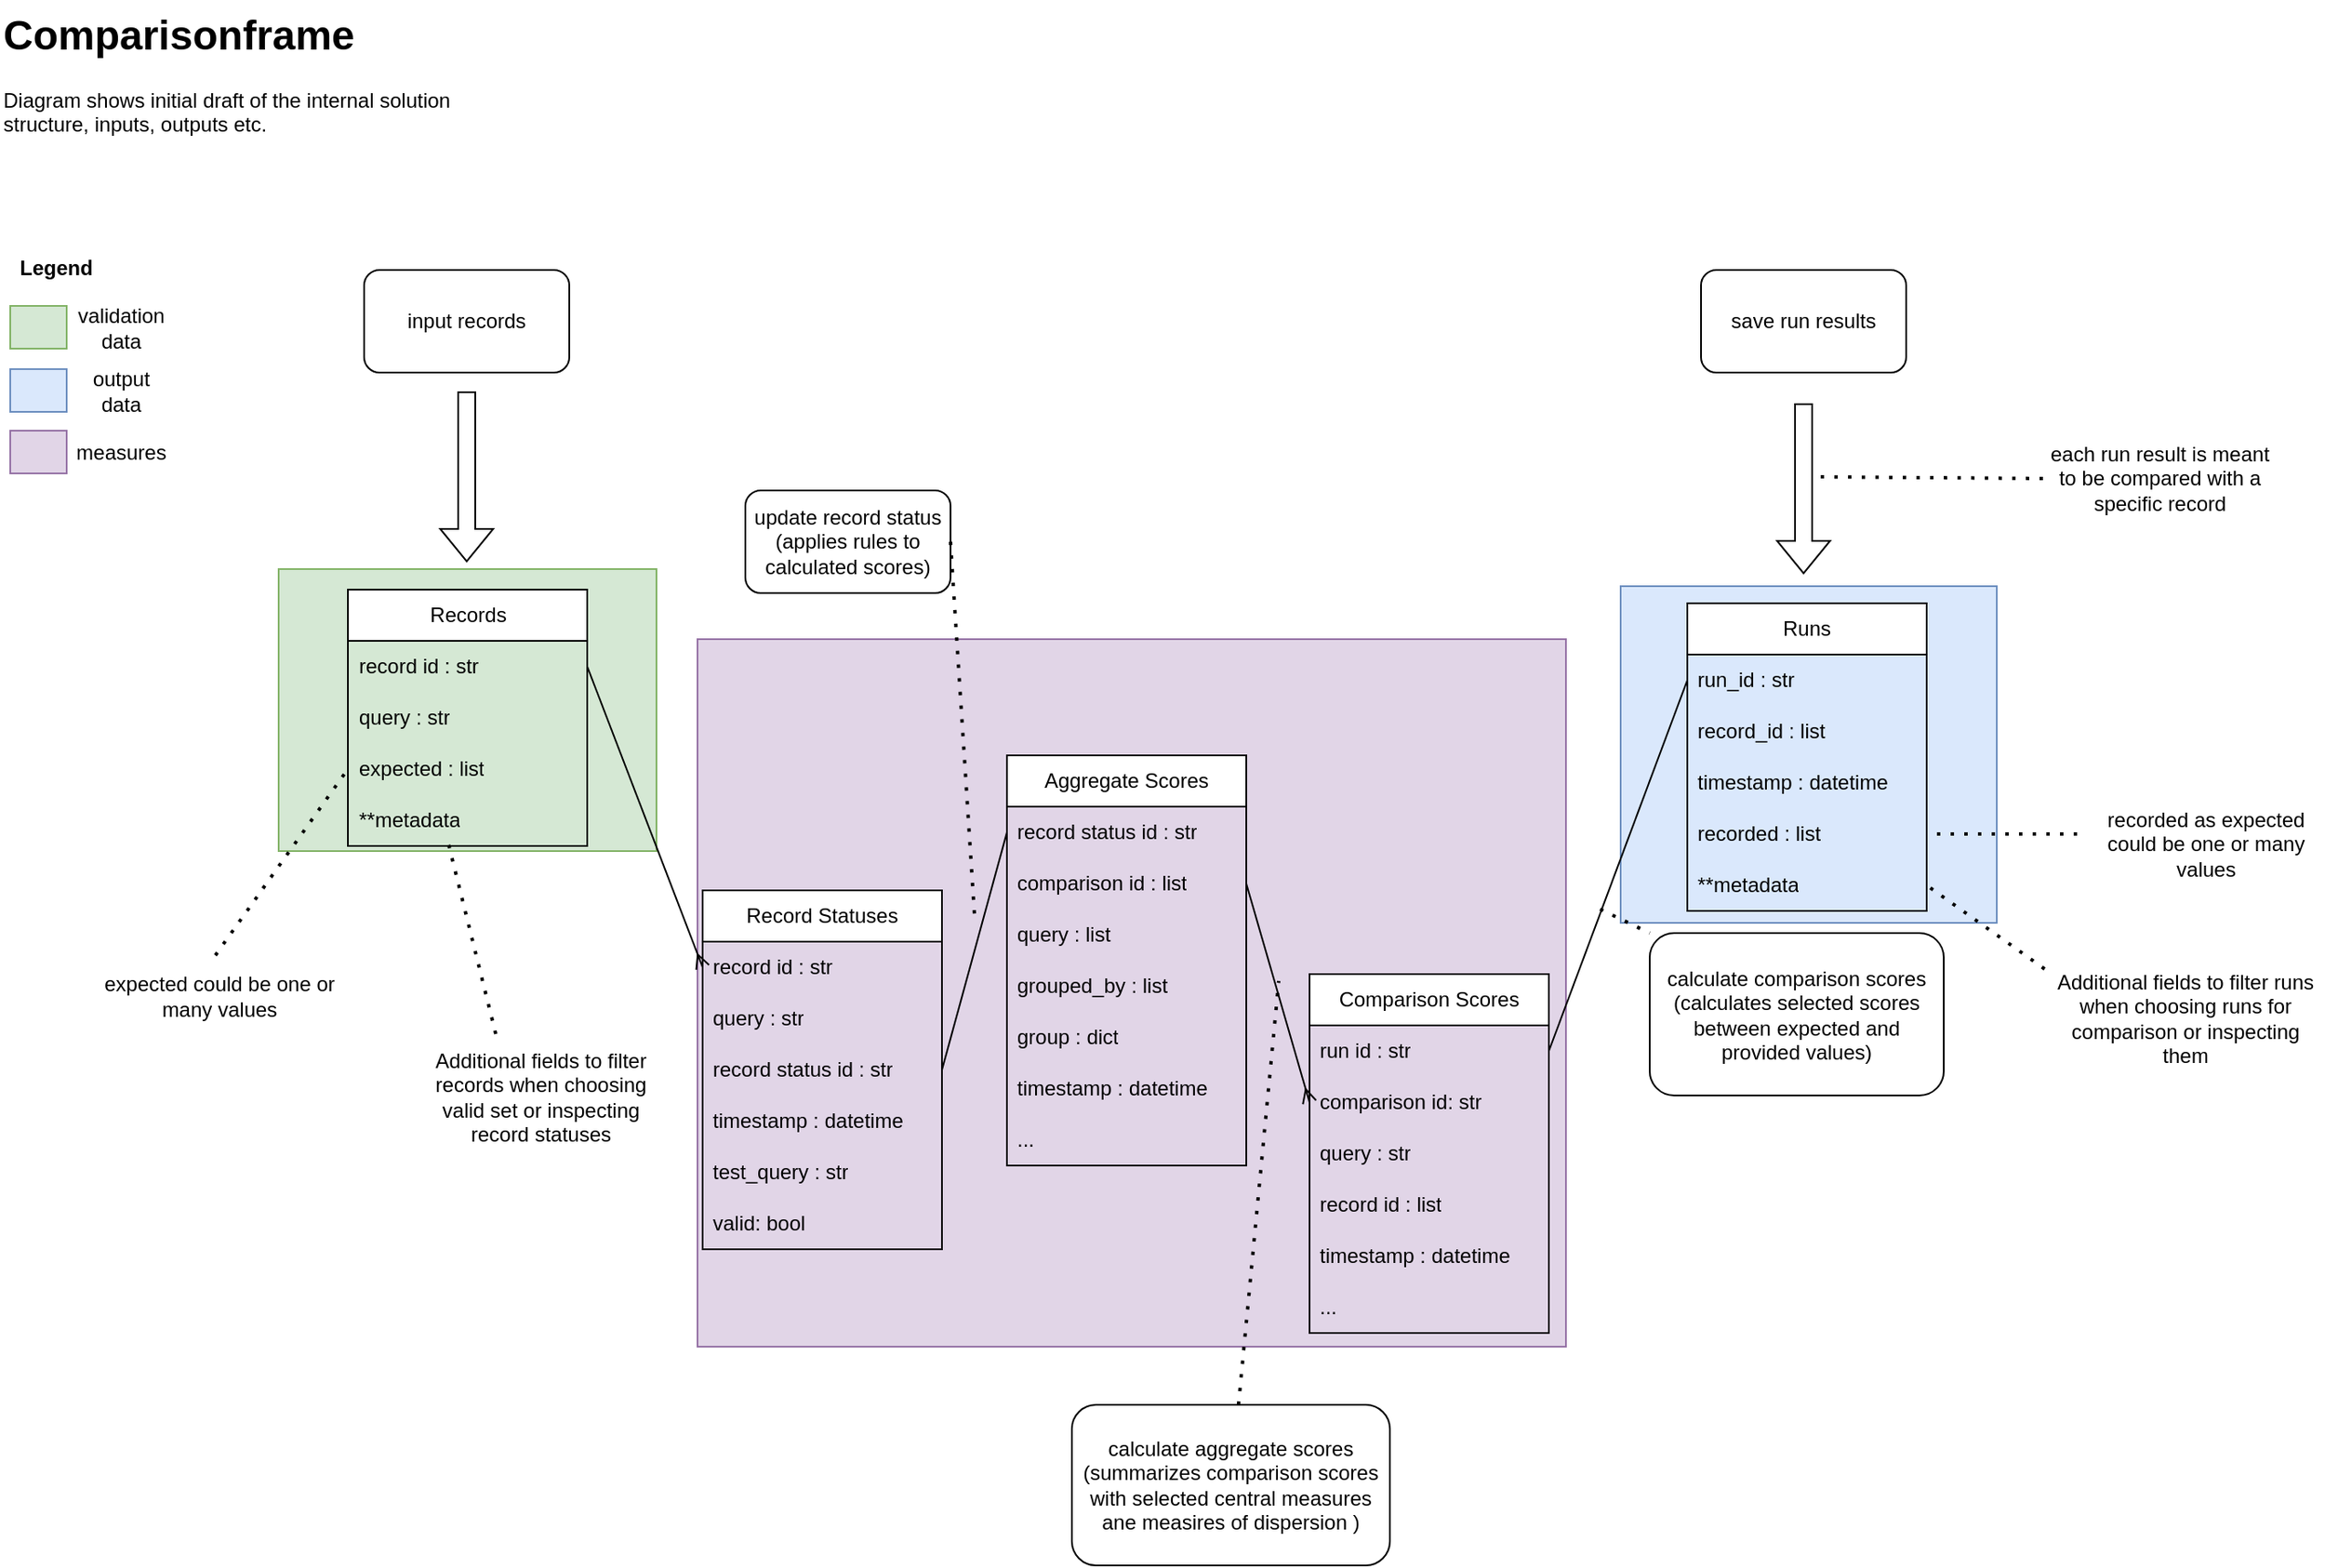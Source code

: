 <mxfile version="24.7.8">
  <diagram name="flow" id="tNR1n5y9OZlqjCuNG1ge">
    <mxGraphModel dx="2635" dy="1270" grid="0" gridSize="10" guides="1" tooltips="1" connect="1" arrows="1" fold="1" page="0" pageScale="1" pageWidth="850" pageHeight="1100" math="0" shadow="0">
      <root>
        <mxCell id="0" />
        <mxCell id="1" parent="0" />
        <mxCell id="OIBrcTe9-NFZS3mEBpfI-48" value="" style="rounded=0;whiteSpace=wrap;html=1;fillColor=#e1d5e7;strokeColor=#9673a6;" parent="1" vertex="1">
          <mxGeometry x="-598" y="30" width="508" height="414" as="geometry" />
        </mxCell>
        <mxCell id="OIBrcTe9-NFZS3mEBpfI-47" value="" style="rounded=0;whiteSpace=wrap;html=1;fillColor=#dae8fc;strokeColor=#6c8ebf;" parent="1" vertex="1">
          <mxGeometry x="-58" y="-1" width="220" height="197" as="geometry" />
        </mxCell>
        <mxCell id="OIBrcTe9-NFZS3mEBpfI-45" value="" style="rounded=0;whiteSpace=wrap;html=1;fillColor=#d5e8d4;strokeColor=#82b366;" parent="1" vertex="1">
          <mxGeometry x="-843" y="-11" width="221" height="165" as="geometry" />
        </mxCell>
        <mxCell id="OIBrcTe9-NFZS3mEBpfI-1" value="Records" style="swimlane;fontStyle=0;childLayout=stackLayout;horizontal=1;startSize=30;horizontalStack=0;resizeParent=1;resizeParentMax=0;resizeLast=0;collapsible=1;marginBottom=0;whiteSpace=wrap;html=1;" parent="1" vertex="1">
          <mxGeometry x="-802.5" y="1" width="140" height="150" as="geometry" />
        </mxCell>
        <mxCell id="OIBrcTe9-NFZS3mEBpfI-23" value="record id : str" style="text;strokeColor=none;fillColor=none;align=left;verticalAlign=middle;spacingLeft=4;spacingRight=4;overflow=hidden;points=[[0,0.5],[1,0.5]];portConstraint=eastwest;rotatable=0;whiteSpace=wrap;html=1;" parent="OIBrcTe9-NFZS3mEBpfI-1" vertex="1">
          <mxGeometry y="30" width="140" height="30" as="geometry" />
        </mxCell>
        <mxCell id="OIBrcTe9-NFZS3mEBpfI-2" value="query : str" style="text;strokeColor=none;fillColor=none;align=left;verticalAlign=middle;spacingLeft=4;spacingRight=4;overflow=hidden;points=[[0,0.5],[1,0.5]];portConstraint=eastwest;rotatable=0;whiteSpace=wrap;html=1;" parent="OIBrcTe9-NFZS3mEBpfI-1" vertex="1">
          <mxGeometry y="60" width="140" height="30" as="geometry" />
        </mxCell>
        <mxCell id="OIBrcTe9-NFZS3mEBpfI-3" value="expected : list" style="text;strokeColor=none;fillColor=none;align=left;verticalAlign=middle;spacingLeft=4;spacingRight=4;overflow=hidden;points=[[0,0.5],[1,0.5]];portConstraint=eastwest;rotatable=0;whiteSpace=wrap;html=1;" parent="OIBrcTe9-NFZS3mEBpfI-1" vertex="1">
          <mxGeometry y="90" width="140" height="30" as="geometry" />
        </mxCell>
        <mxCell id="MBPVJEblR_ISTUpEFrV3-1" value="**metadata" style="text;strokeColor=none;fillColor=none;align=left;verticalAlign=middle;spacingLeft=4;spacingRight=4;overflow=hidden;points=[[0,0.5],[1,0.5]];portConstraint=eastwest;rotatable=0;whiteSpace=wrap;html=1;" parent="OIBrcTe9-NFZS3mEBpfI-1" vertex="1">
          <mxGeometry y="120" width="140" height="30" as="geometry" />
        </mxCell>
        <mxCell id="OIBrcTe9-NFZS3mEBpfI-6" value="Aggregate Scores" style="swimlane;fontStyle=0;childLayout=stackLayout;horizontal=1;startSize=30;horizontalStack=0;resizeParent=1;resizeParentMax=0;resizeLast=0;collapsible=1;marginBottom=0;whiteSpace=wrap;html=1;" parent="1" vertex="1">
          <mxGeometry x="-417" y="98" width="140" height="240" as="geometry" />
        </mxCell>
        <mxCell id="OIBrcTe9-NFZS3mEBpfI-22" value="record status id : str" style="text;strokeColor=none;fillColor=none;align=left;verticalAlign=middle;spacingLeft=4;spacingRight=4;overflow=hidden;points=[[0,0.5],[1,0.5]];portConstraint=eastwest;rotatable=0;whiteSpace=wrap;html=1;" parent="OIBrcTe9-NFZS3mEBpfI-6" vertex="1">
          <mxGeometry y="30" width="140" height="30" as="geometry" />
        </mxCell>
        <mxCell id="OIBrcTe9-NFZS3mEBpfI-24" value="comparison id : list" style="text;strokeColor=none;fillColor=none;align=left;verticalAlign=middle;spacingLeft=4;spacingRight=4;overflow=hidden;points=[[0,0.5],[1,0.5]];portConstraint=eastwest;rotatable=0;whiteSpace=wrap;html=1;" parent="OIBrcTe9-NFZS3mEBpfI-6" vertex="1">
          <mxGeometry y="60" width="140" height="30" as="geometry" />
        </mxCell>
        <mxCell id="6qY4SYZFPnKBpqAhIZyZ-3" value="query : list" style="text;strokeColor=none;fillColor=none;align=left;verticalAlign=middle;spacingLeft=4;spacingRight=4;overflow=hidden;points=[[0,0.5],[1,0.5]];portConstraint=eastwest;rotatable=0;whiteSpace=wrap;html=1;" parent="OIBrcTe9-NFZS3mEBpfI-6" vertex="1">
          <mxGeometry y="90" width="140" height="30" as="geometry" />
        </mxCell>
        <mxCell id="pEL4-pRV3X_-KgKIXM3m-1" value="grouped_by : list" style="text;strokeColor=none;fillColor=none;align=left;verticalAlign=middle;spacingLeft=4;spacingRight=4;overflow=hidden;points=[[0,0.5],[1,0.5]];portConstraint=eastwest;rotatable=0;whiteSpace=wrap;html=1;" vertex="1" parent="OIBrcTe9-NFZS3mEBpfI-6">
          <mxGeometry y="120" width="140" height="30" as="geometry" />
        </mxCell>
        <mxCell id="pEL4-pRV3X_-KgKIXM3m-2" value="group : dict" style="text;strokeColor=none;fillColor=none;align=left;verticalAlign=middle;spacingLeft=4;spacingRight=4;overflow=hidden;points=[[0,0.5],[1,0.5]];portConstraint=eastwest;rotatable=0;whiteSpace=wrap;html=1;" vertex="1" parent="OIBrcTe9-NFZS3mEBpfI-6">
          <mxGeometry y="150" width="140" height="30" as="geometry" />
        </mxCell>
        <mxCell id="6qY4SYZFPnKBpqAhIZyZ-1" value="timestamp : datetime" style="text;strokeColor=none;fillColor=none;align=left;verticalAlign=middle;spacingLeft=4;spacingRight=4;overflow=hidden;points=[[0,0.5],[1,0.5]];portConstraint=eastwest;rotatable=0;whiteSpace=wrap;html=1;" parent="OIBrcTe9-NFZS3mEBpfI-6" vertex="1">
          <mxGeometry y="180" width="140" height="30" as="geometry" />
        </mxCell>
        <mxCell id="OIBrcTe9-NFZS3mEBpfI-9" value="..." style="text;strokeColor=none;fillColor=none;align=left;verticalAlign=middle;spacingLeft=4;spacingRight=4;overflow=hidden;points=[[0,0.5],[1,0.5]];portConstraint=eastwest;rotatable=0;whiteSpace=wrap;html=1;" parent="OIBrcTe9-NFZS3mEBpfI-6" vertex="1">
          <mxGeometry y="210" width="140" height="30" as="geometry" />
        </mxCell>
        <mxCell id="OIBrcTe9-NFZS3mEBpfI-10" value="Runs" style="swimlane;fontStyle=0;childLayout=stackLayout;horizontal=1;startSize=30;horizontalStack=0;resizeParent=1;resizeParentMax=0;resizeLast=0;collapsible=1;marginBottom=0;whiteSpace=wrap;html=1;" parent="1" vertex="1">
          <mxGeometry x="-19" y="9" width="140" height="180" as="geometry" />
        </mxCell>
        <mxCell id="OIBrcTe9-NFZS3mEBpfI-11" value="run_id : str" style="text;strokeColor=none;fillColor=none;align=left;verticalAlign=middle;spacingLeft=4;spacingRight=4;overflow=hidden;points=[[0,0.5],[1,0.5]];portConstraint=eastwest;rotatable=0;whiteSpace=wrap;html=1;" parent="OIBrcTe9-NFZS3mEBpfI-10" vertex="1">
          <mxGeometry y="30" width="140" height="30" as="geometry" />
        </mxCell>
        <mxCell id="OIBrcTe9-NFZS3mEBpfI-12" value="record_id : list" style="text;strokeColor=none;fillColor=none;align=left;verticalAlign=middle;spacingLeft=4;spacingRight=4;overflow=hidden;points=[[0,0.5],[1,0.5]];portConstraint=eastwest;rotatable=0;whiteSpace=wrap;html=1;" parent="OIBrcTe9-NFZS3mEBpfI-10" vertex="1">
          <mxGeometry y="60" width="140" height="30" as="geometry" />
        </mxCell>
        <mxCell id="OIBrcTe9-NFZS3mEBpfI-13" value="timestamp : datetime" style="text;strokeColor=none;fillColor=none;align=left;verticalAlign=middle;spacingLeft=4;spacingRight=4;overflow=hidden;points=[[0,0.5],[1,0.5]];portConstraint=eastwest;rotatable=0;whiteSpace=wrap;html=1;" parent="OIBrcTe9-NFZS3mEBpfI-10" vertex="1">
          <mxGeometry y="90" width="140" height="30" as="geometry" />
        </mxCell>
        <mxCell id="OIBrcTe9-NFZS3mEBpfI-25" value="recorded : list" style="text;strokeColor=none;fillColor=none;align=left;verticalAlign=middle;spacingLeft=4;spacingRight=4;overflow=hidden;points=[[0,0.5],[1,0.5]];portConstraint=eastwest;rotatable=0;whiteSpace=wrap;html=1;" parent="OIBrcTe9-NFZS3mEBpfI-10" vertex="1">
          <mxGeometry y="120" width="140" height="30" as="geometry" />
        </mxCell>
        <mxCell id="MBPVJEblR_ISTUpEFrV3-2" value="**metadata" style="text;strokeColor=none;fillColor=none;align=left;verticalAlign=middle;spacingLeft=4;spacingRight=4;overflow=hidden;points=[[0,0.5],[1,0.5]];portConstraint=eastwest;rotatable=0;whiteSpace=wrap;html=1;" parent="OIBrcTe9-NFZS3mEBpfI-10" vertex="1">
          <mxGeometry y="150" width="140" height="30" as="geometry" />
        </mxCell>
        <mxCell id="OIBrcTe9-NFZS3mEBpfI-14" value="Comparison Scores" style="swimlane;fontStyle=0;childLayout=stackLayout;horizontal=1;startSize=30;horizontalStack=0;resizeParent=1;resizeParentMax=0;resizeLast=0;collapsible=1;marginBottom=0;whiteSpace=wrap;html=1;" parent="1" vertex="1">
          <mxGeometry x="-240" y="226" width="140" height="210" as="geometry" />
        </mxCell>
        <mxCell id="OIBrcTe9-NFZS3mEBpfI-15" value="run id : str" style="text;strokeColor=none;fillColor=none;align=left;verticalAlign=middle;spacingLeft=4;spacingRight=4;overflow=hidden;points=[[0,0.5],[1,0.5]];portConstraint=eastwest;rotatable=0;whiteSpace=wrap;html=1;" parent="OIBrcTe9-NFZS3mEBpfI-14" vertex="1">
          <mxGeometry y="30" width="140" height="30" as="geometry" />
        </mxCell>
        <mxCell id="OIBrcTe9-NFZS3mEBpfI-40" value="comparison id: str" style="text;strokeColor=none;fillColor=none;align=left;verticalAlign=middle;spacingLeft=4;spacingRight=4;overflow=hidden;points=[[0,0.5],[1,0.5]];portConstraint=eastwest;rotatable=0;whiteSpace=wrap;html=1;" parent="OIBrcTe9-NFZS3mEBpfI-14" vertex="1">
          <mxGeometry y="60" width="140" height="30" as="geometry" />
        </mxCell>
        <mxCell id="6qY4SYZFPnKBpqAhIZyZ-2" value="query : str" style="text;strokeColor=none;fillColor=none;align=left;verticalAlign=middle;spacingLeft=4;spacingRight=4;overflow=hidden;points=[[0,0.5],[1,0.5]];portConstraint=eastwest;rotatable=0;whiteSpace=wrap;html=1;" parent="OIBrcTe9-NFZS3mEBpfI-14" vertex="1">
          <mxGeometry y="90" width="140" height="30" as="geometry" />
        </mxCell>
        <mxCell id="OIBrcTe9-NFZS3mEBpfI-16" value="record id : list" style="text;strokeColor=none;fillColor=none;align=left;verticalAlign=middle;spacingLeft=4;spacingRight=4;overflow=hidden;points=[[0,0.5],[1,0.5]];portConstraint=eastwest;rotatable=0;whiteSpace=wrap;html=1;" parent="OIBrcTe9-NFZS3mEBpfI-14" vertex="1">
          <mxGeometry y="120" width="140" height="30" as="geometry" />
        </mxCell>
        <mxCell id="OIBrcTe9-NFZS3mEBpfI-44" value="timestamp : datetime" style="text;strokeColor=none;fillColor=none;align=left;verticalAlign=middle;spacingLeft=4;spacingRight=4;overflow=hidden;points=[[0,0.5],[1,0.5]];portConstraint=eastwest;rotatable=0;whiteSpace=wrap;html=1;" parent="OIBrcTe9-NFZS3mEBpfI-14" vertex="1">
          <mxGeometry y="150" width="140" height="30" as="geometry" />
        </mxCell>
        <mxCell id="OIBrcTe9-NFZS3mEBpfI-17" value="..." style="text;strokeColor=none;fillColor=none;align=left;verticalAlign=middle;spacingLeft=4;spacingRight=4;overflow=hidden;points=[[0,0.5],[1,0.5]];portConstraint=eastwest;rotatable=0;whiteSpace=wrap;html=1;" parent="OIBrcTe9-NFZS3mEBpfI-14" vertex="1">
          <mxGeometry y="180" width="140" height="30" as="geometry" />
        </mxCell>
        <mxCell id="OIBrcTe9-NFZS3mEBpfI-18" value="Record Statuses" style="swimlane;fontStyle=0;childLayout=stackLayout;horizontal=1;startSize=30;horizontalStack=0;resizeParent=1;resizeParentMax=0;resizeLast=0;collapsible=1;marginBottom=0;whiteSpace=wrap;html=1;" parent="1" vertex="1">
          <mxGeometry x="-595" y="177" width="140" height="210" as="geometry" />
        </mxCell>
        <mxCell id="OIBrcTe9-NFZS3mEBpfI-19" value="record id : str" style="text;strokeColor=none;fillColor=none;align=left;verticalAlign=middle;spacingLeft=4;spacingRight=4;overflow=hidden;points=[[0,0.5],[1,0.5]];portConstraint=eastwest;rotatable=0;whiteSpace=wrap;html=1;" parent="OIBrcTe9-NFZS3mEBpfI-18" vertex="1">
          <mxGeometry y="30" width="140" height="30" as="geometry" />
        </mxCell>
        <mxCell id="6qY4SYZFPnKBpqAhIZyZ-4" value="query : str" style="text;strokeColor=none;fillColor=none;align=left;verticalAlign=middle;spacingLeft=4;spacingRight=4;overflow=hidden;points=[[0,0.5],[1,0.5]];portConstraint=eastwest;rotatable=0;whiteSpace=wrap;html=1;" parent="OIBrcTe9-NFZS3mEBpfI-18" vertex="1">
          <mxGeometry y="60" width="140" height="30" as="geometry" />
        </mxCell>
        <mxCell id="OIBrcTe9-NFZS3mEBpfI-27" value="record status id : str" style="text;strokeColor=none;fillColor=none;align=left;verticalAlign=middle;spacingLeft=4;spacingRight=4;overflow=hidden;points=[[0,0.5],[1,0.5]];portConstraint=eastwest;rotatable=0;whiteSpace=wrap;html=1;" parent="OIBrcTe9-NFZS3mEBpfI-18" vertex="1">
          <mxGeometry y="90" width="140" height="30" as="geometry" />
        </mxCell>
        <mxCell id="OIBrcTe9-NFZS3mEBpfI-8" value="timestamp : datetime" style="text;strokeColor=none;fillColor=none;align=left;verticalAlign=middle;spacingLeft=4;spacingRight=4;overflow=hidden;points=[[0,0.5],[1,0.5]];portConstraint=eastwest;rotatable=0;whiteSpace=wrap;html=1;" parent="OIBrcTe9-NFZS3mEBpfI-18" vertex="1">
          <mxGeometry y="120" width="140" height="30" as="geometry" />
        </mxCell>
        <mxCell id="IVS7cyUzNcDhLiidnvwe-1" value="test_query : str" style="text;strokeColor=none;fillColor=none;align=left;verticalAlign=middle;spacingLeft=4;spacingRight=4;overflow=hidden;points=[[0,0.5],[1,0.5]];portConstraint=eastwest;rotatable=0;whiteSpace=wrap;html=1;" parent="OIBrcTe9-NFZS3mEBpfI-18" vertex="1">
          <mxGeometry y="150" width="140" height="30" as="geometry" />
        </mxCell>
        <mxCell id="OIBrcTe9-NFZS3mEBpfI-21" value="valid: bool" style="text;strokeColor=none;fillColor=none;align=left;verticalAlign=middle;spacingLeft=4;spacingRight=4;overflow=hidden;points=[[0,0.5],[1,0.5]];portConstraint=eastwest;rotatable=0;whiteSpace=wrap;html=1;" parent="OIBrcTe9-NFZS3mEBpfI-18" vertex="1">
          <mxGeometry y="180" width="140" height="30" as="geometry" />
        </mxCell>
        <mxCell id="OIBrcTe9-NFZS3mEBpfI-26" value="" style="endArrow=ERmany;html=1;rounded=0;exitX=1;exitY=0.5;exitDx=0;exitDy=0;entryX=0;entryY=0.5;entryDx=0;entryDy=0;endFill=0;" parent="1" source="OIBrcTe9-NFZS3mEBpfI-23" target="OIBrcTe9-NFZS3mEBpfI-19" edge="1">
          <mxGeometry width="50" height="50" relative="1" as="geometry">
            <mxPoint x="-664" y="391" as="sourcePoint" />
            <mxPoint x="-614" y="341" as="targetPoint" />
          </mxGeometry>
        </mxCell>
        <mxCell id="OIBrcTe9-NFZS3mEBpfI-28" value="" style="endArrow=none;html=1;rounded=0;exitX=1;exitY=0.5;exitDx=0;exitDy=0;endFill=0;entryX=0;entryY=0.5;entryDx=0;entryDy=0;" parent="1" source="OIBrcTe9-NFZS3mEBpfI-27" target="OIBrcTe9-NFZS3mEBpfI-22" edge="1">
          <mxGeometry width="50" height="50" relative="1" as="geometry">
            <mxPoint x="-227" y="221" as="sourcePoint" />
            <mxPoint x="-616" y="292" as="targetPoint" />
          </mxGeometry>
        </mxCell>
        <mxCell id="OIBrcTe9-NFZS3mEBpfI-29" value="" style="endArrow=ERmany;html=1;rounded=0;exitX=1;exitY=0.5;exitDx=0;exitDy=0;endFill=0;entryX=0;entryY=0.5;entryDx=0;entryDy=0;" parent="1" source="OIBrcTe9-NFZS3mEBpfI-24" target="OIBrcTe9-NFZS3mEBpfI-40" edge="1">
          <mxGeometry width="50" height="50" relative="1" as="geometry">
            <mxPoint x="-502" y="465" as="sourcePoint" />
            <mxPoint x="21" y="350" as="targetPoint" />
          </mxGeometry>
        </mxCell>
        <mxCell id="OIBrcTe9-NFZS3mEBpfI-30" value="input records" style="rounded=1;whiteSpace=wrap;html=1;" parent="1" vertex="1">
          <mxGeometry x="-793" y="-186" width="120" height="60" as="geometry" />
        </mxCell>
        <mxCell id="OIBrcTe9-NFZS3mEBpfI-31" value="" style="shape=flexArrow;endArrow=classic;html=1;rounded=0;" parent="1" edge="1">
          <mxGeometry width="50" height="50" relative="1" as="geometry">
            <mxPoint x="-733" y="-115" as="sourcePoint" />
            <mxPoint x="-733" y="-15" as="targetPoint" />
          </mxGeometry>
        </mxCell>
        <mxCell id="OIBrcTe9-NFZS3mEBpfI-32" value="save run results" style="rounded=1;whiteSpace=wrap;html=1;" parent="1" vertex="1">
          <mxGeometry x="-11" y="-186" width="120" height="60" as="geometry" />
        </mxCell>
        <mxCell id="OIBrcTe9-NFZS3mEBpfI-34" value="" style="endArrow=none;dashed=1;html=1;dashPattern=1 3;strokeWidth=2;rounded=0;" parent="1" source="OIBrcTe9-NFZS3mEBpfI-35" edge="1">
          <mxGeometry width="50" height="50" relative="1" as="geometry">
            <mxPoint x="-913" y="201" as="sourcePoint" />
            <mxPoint x="-258" y="230" as="targetPoint" />
          </mxGeometry>
        </mxCell>
        <mxCell id="OIBrcTe9-NFZS3mEBpfI-35" value="calculate aggregate scores&lt;div&gt;(summarizes comparison scores with selected central measures ane measires of dispersion )&lt;/div&gt;" style="rounded=1;whiteSpace=wrap;html=1;" parent="1" vertex="1">
          <mxGeometry x="-379" y="478" width="186" height="94" as="geometry" />
        </mxCell>
        <mxCell id="OIBrcTe9-NFZS3mEBpfI-36" value="update record status&lt;div&gt;(applies rules to calculated scores)&lt;/div&gt;" style="rounded=1;whiteSpace=wrap;html=1;" parent="1" vertex="1">
          <mxGeometry x="-570" y="-57" width="120" height="60" as="geometry" />
        </mxCell>
        <mxCell id="OIBrcTe9-NFZS3mEBpfI-37" value="" style="endArrow=none;dashed=1;html=1;dashPattern=1 3;strokeWidth=2;rounded=0;exitX=1;exitY=0.5;exitDx=0;exitDy=0;" parent="1" source="OIBrcTe9-NFZS3mEBpfI-36" edge="1">
          <mxGeometry width="50" height="50" relative="1" as="geometry">
            <mxPoint x="-703" y="234.5" as="sourcePoint" />
            <mxPoint x="-436" y="191" as="targetPoint" />
          </mxGeometry>
        </mxCell>
        <mxCell id="OIBrcTe9-NFZS3mEBpfI-38" value="" style="endArrow=none;html=1;rounded=0;entryX=1;entryY=0.5;entryDx=0;entryDy=0;exitX=0;exitY=0.5;exitDx=0;exitDy=0;startArrow=none;startFill=0;" parent="1" source="OIBrcTe9-NFZS3mEBpfI-11" target="OIBrcTe9-NFZS3mEBpfI-15" edge="1">
          <mxGeometry width="50" height="50" relative="1" as="geometry">
            <mxPoint x="17" y="188" as="sourcePoint" />
            <mxPoint x="67" y="138" as="targetPoint" />
          </mxGeometry>
        </mxCell>
        <mxCell id="OIBrcTe9-NFZS3mEBpfI-39" value="&lt;h1 style=&quot;margin-top: 0px;&quot;&gt;Comparisonframe&lt;/h1&gt;&lt;p&gt;Diagram shows initial draft of the internal solution structure, inputs, outputs etc.&lt;/p&gt;" style="text;html=1;whiteSpace=wrap;overflow=hidden;rounded=0;" parent="1" vertex="1">
          <mxGeometry x="-1006" y="-344" width="307" height="136" as="geometry" />
        </mxCell>
        <mxCell id="OIBrcTe9-NFZS3mEBpfI-41" value="calculate comparison scores&lt;div&gt;(calculates selected scores between expected and provided values)&lt;/div&gt;" style="rounded=1;whiteSpace=wrap;html=1;" parent="1" vertex="1">
          <mxGeometry x="-41" y="202" width="172" height="95" as="geometry" />
        </mxCell>
        <mxCell id="OIBrcTe9-NFZS3mEBpfI-42" value="" style="endArrow=none;dashed=1;html=1;dashPattern=1 3;strokeWidth=2;rounded=0;entryX=0;entryY=0;entryDx=0;entryDy=0;" parent="1" target="OIBrcTe9-NFZS3mEBpfI-41" edge="1">
          <mxGeometry width="50" height="50" relative="1" as="geometry">
            <mxPoint x="-70" y="188" as="sourcePoint" />
            <mxPoint x="-214" y="-28" as="targetPoint" />
          </mxGeometry>
        </mxCell>
        <mxCell id="OIBrcTe9-NFZS3mEBpfI-43" value="" style="shape=flexArrow;endArrow=classic;html=1;rounded=0;" parent="1" edge="1">
          <mxGeometry width="50" height="50" relative="1" as="geometry">
            <mxPoint x="49" y="-108" as="sourcePoint" />
            <mxPoint x="49" y="-8" as="targetPoint" />
          </mxGeometry>
        </mxCell>
        <mxCell id="OIBrcTe9-NFZS3mEBpfI-49" value="" style="rounded=0;whiteSpace=wrap;html=1;fillColor=#d5e8d4;strokeColor=#82b366;" parent="1" vertex="1">
          <mxGeometry x="-1000" y="-165" width="33" height="25" as="geometry" />
        </mxCell>
        <mxCell id="OIBrcTe9-NFZS3mEBpfI-50" value="&lt;b&gt;Legend&lt;/b&gt;" style="text;html=1;align=center;verticalAlign=middle;whiteSpace=wrap;rounded=0;" parent="1" vertex="1">
          <mxGeometry x="-1003" y="-202" width="60" height="30" as="geometry" />
        </mxCell>
        <mxCell id="OIBrcTe9-NFZS3mEBpfI-51" value="validation data" style="text;html=1;align=center;verticalAlign=middle;whiteSpace=wrap;rounded=0;" parent="1" vertex="1">
          <mxGeometry x="-965" y="-167" width="60" height="30" as="geometry" />
        </mxCell>
        <mxCell id="OIBrcTe9-NFZS3mEBpfI-52" value="" style="rounded=0;whiteSpace=wrap;html=1;fillColor=#dae8fc;strokeColor=#6c8ebf;" parent="1" vertex="1">
          <mxGeometry x="-1000" y="-128" width="33" height="25" as="geometry" />
        </mxCell>
        <mxCell id="OIBrcTe9-NFZS3mEBpfI-53" value="output data" style="text;html=1;align=center;verticalAlign=middle;whiteSpace=wrap;rounded=0;" parent="1" vertex="1">
          <mxGeometry x="-965" y="-130" width="60" height="30" as="geometry" />
        </mxCell>
        <mxCell id="OIBrcTe9-NFZS3mEBpfI-54" value="" style="rounded=0;whiteSpace=wrap;html=1;fillColor=#e1d5e7;strokeColor=#9673a6;" parent="1" vertex="1">
          <mxGeometry x="-1000" y="-92" width="33" height="25" as="geometry" />
        </mxCell>
        <mxCell id="OIBrcTe9-NFZS3mEBpfI-55" value="measures" style="text;html=1;align=center;verticalAlign=middle;whiteSpace=wrap;rounded=0;" parent="1" vertex="1">
          <mxGeometry x="-965" y="-94" width="60" height="30" as="geometry" />
        </mxCell>
        <mxCell id="OIBrcTe9-NFZS3mEBpfI-60" value="" style="endArrow=none;dashed=1;html=1;dashPattern=1 3;strokeWidth=2;rounded=0;entryX=0;entryY=0.5;entryDx=0;entryDy=0;" parent="1" target="OIBrcTe9-NFZS3mEBpfI-3" edge="1">
          <mxGeometry width="50" height="50" relative="1" as="geometry">
            <mxPoint x="-880" y="215" as="sourcePoint" />
            <mxPoint x="-858" y="236.5" as="targetPoint" />
          </mxGeometry>
        </mxCell>
        <mxCell id="OIBrcTe9-NFZS3mEBpfI-62" value="expected could be one or many values" style="text;html=1;align=center;verticalAlign=middle;whiteSpace=wrap;rounded=0;" parent="1" vertex="1">
          <mxGeometry x="-946" y="218" width="137" height="42" as="geometry" />
        </mxCell>
        <mxCell id="OIBrcTe9-NFZS3mEBpfI-63" value="each run result is meant to be compared with a specific record" style="text;html=1;align=center;verticalAlign=middle;whiteSpace=wrap;rounded=0;" parent="1" vertex="1">
          <mxGeometry x="189" y="-85" width="137" height="42" as="geometry" />
        </mxCell>
        <mxCell id="OIBrcTe9-NFZS3mEBpfI-64" value="" style="endArrow=none;dashed=1;html=1;dashPattern=1 3;strokeWidth=2;rounded=0;exitX=0;exitY=0.5;exitDx=0;exitDy=0;" parent="1" source="OIBrcTe9-NFZS3mEBpfI-63" edge="1">
          <mxGeometry width="50" height="50" relative="1" as="geometry">
            <mxPoint x="255" y="61" as="sourcePoint" />
            <mxPoint x="57" y="-65" as="targetPoint" />
          </mxGeometry>
        </mxCell>
        <mxCell id="OIBrcTe9-NFZS3mEBpfI-65" value="" style="endArrow=none;dashed=1;html=1;dashPattern=1 3;strokeWidth=2;rounded=0;entryX=1;entryY=0.5;entryDx=0;entryDy=0;" parent="1" target="OIBrcTe9-NFZS3mEBpfI-25" edge="1">
          <mxGeometry width="50" height="50" relative="1" as="geometry">
            <mxPoint x="209" y="144" as="sourcePoint" />
            <mxPoint x="338" y="157" as="targetPoint" />
          </mxGeometry>
        </mxCell>
        <mxCell id="OIBrcTe9-NFZS3mEBpfI-66" value="recorded as expected could be one or many values" style="text;html=1;align=center;verticalAlign=middle;whiteSpace=wrap;rounded=0;" parent="1" vertex="1">
          <mxGeometry x="216" y="129" width="137" height="42" as="geometry" />
        </mxCell>
        <mxCell id="MBPVJEblR_ISTUpEFrV3-3" value="Additional fields to filter records when choosing valid set or inspecting record statuses" style="text;html=1;align=center;verticalAlign=middle;whiteSpace=wrap;rounded=0;" parent="1" vertex="1">
          <mxGeometry x="-753" y="268" width="127" height="59" as="geometry" />
        </mxCell>
        <mxCell id="MBPVJEblR_ISTUpEFrV3-4" value="" style="endArrow=none;dashed=1;html=1;dashPattern=1 3;strokeWidth=2;rounded=0;entryX=0.418;entryY=0.917;entryDx=0;entryDy=0;entryPerimeter=0;" parent="1" target="MBPVJEblR_ISTUpEFrV3-1" edge="1">
          <mxGeometry width="50" height="50" relative="1" as="geometry">
            <mxPoint x="-716" y="261" as="sourcePoint" />
            <mxPoint x="-681" y="184" as="targetPoint" />
          </mxGeometry>
        </mxCell>
        <mxCell id="MBPVJEblR_ISTUpEFrV3-5" value="Additional fields to filter runs when choosing runs for comparison or inspecting them" style="text;html=1;align=center;verticalAlign=middle;whiteSpace=wrap;rounded=0;" parent="1" vertex="1">
          <mxGeometry x="195" y="228" width="155" height="48" as="geometry" />
        </mxCell>
        <mxCell id="MBPVJEblR_ISTUpEFrV3-7" value="" style="endArrow=none;dashed=1;html=1;dashPattern=1 3;strokeWidth=2;rounded=0;entryX=1;entryY=0.5;entryDx=0;entryDy=0;" parent="1" target="MBPVJEblR_ISTUpEFrV3-2" edge="1">
          <mxGeometry width="50" height="50" relative="1" as="geometry">
            <mxPoint x="190" y="223" as="sourcePoint" />
            <mxPoint x="124" y="193" as="targetPoint" />
          </mxGeometry>
        </mxCell>
      </root>
    </mxGraphModel>
  </diagram>
</mxfile>
